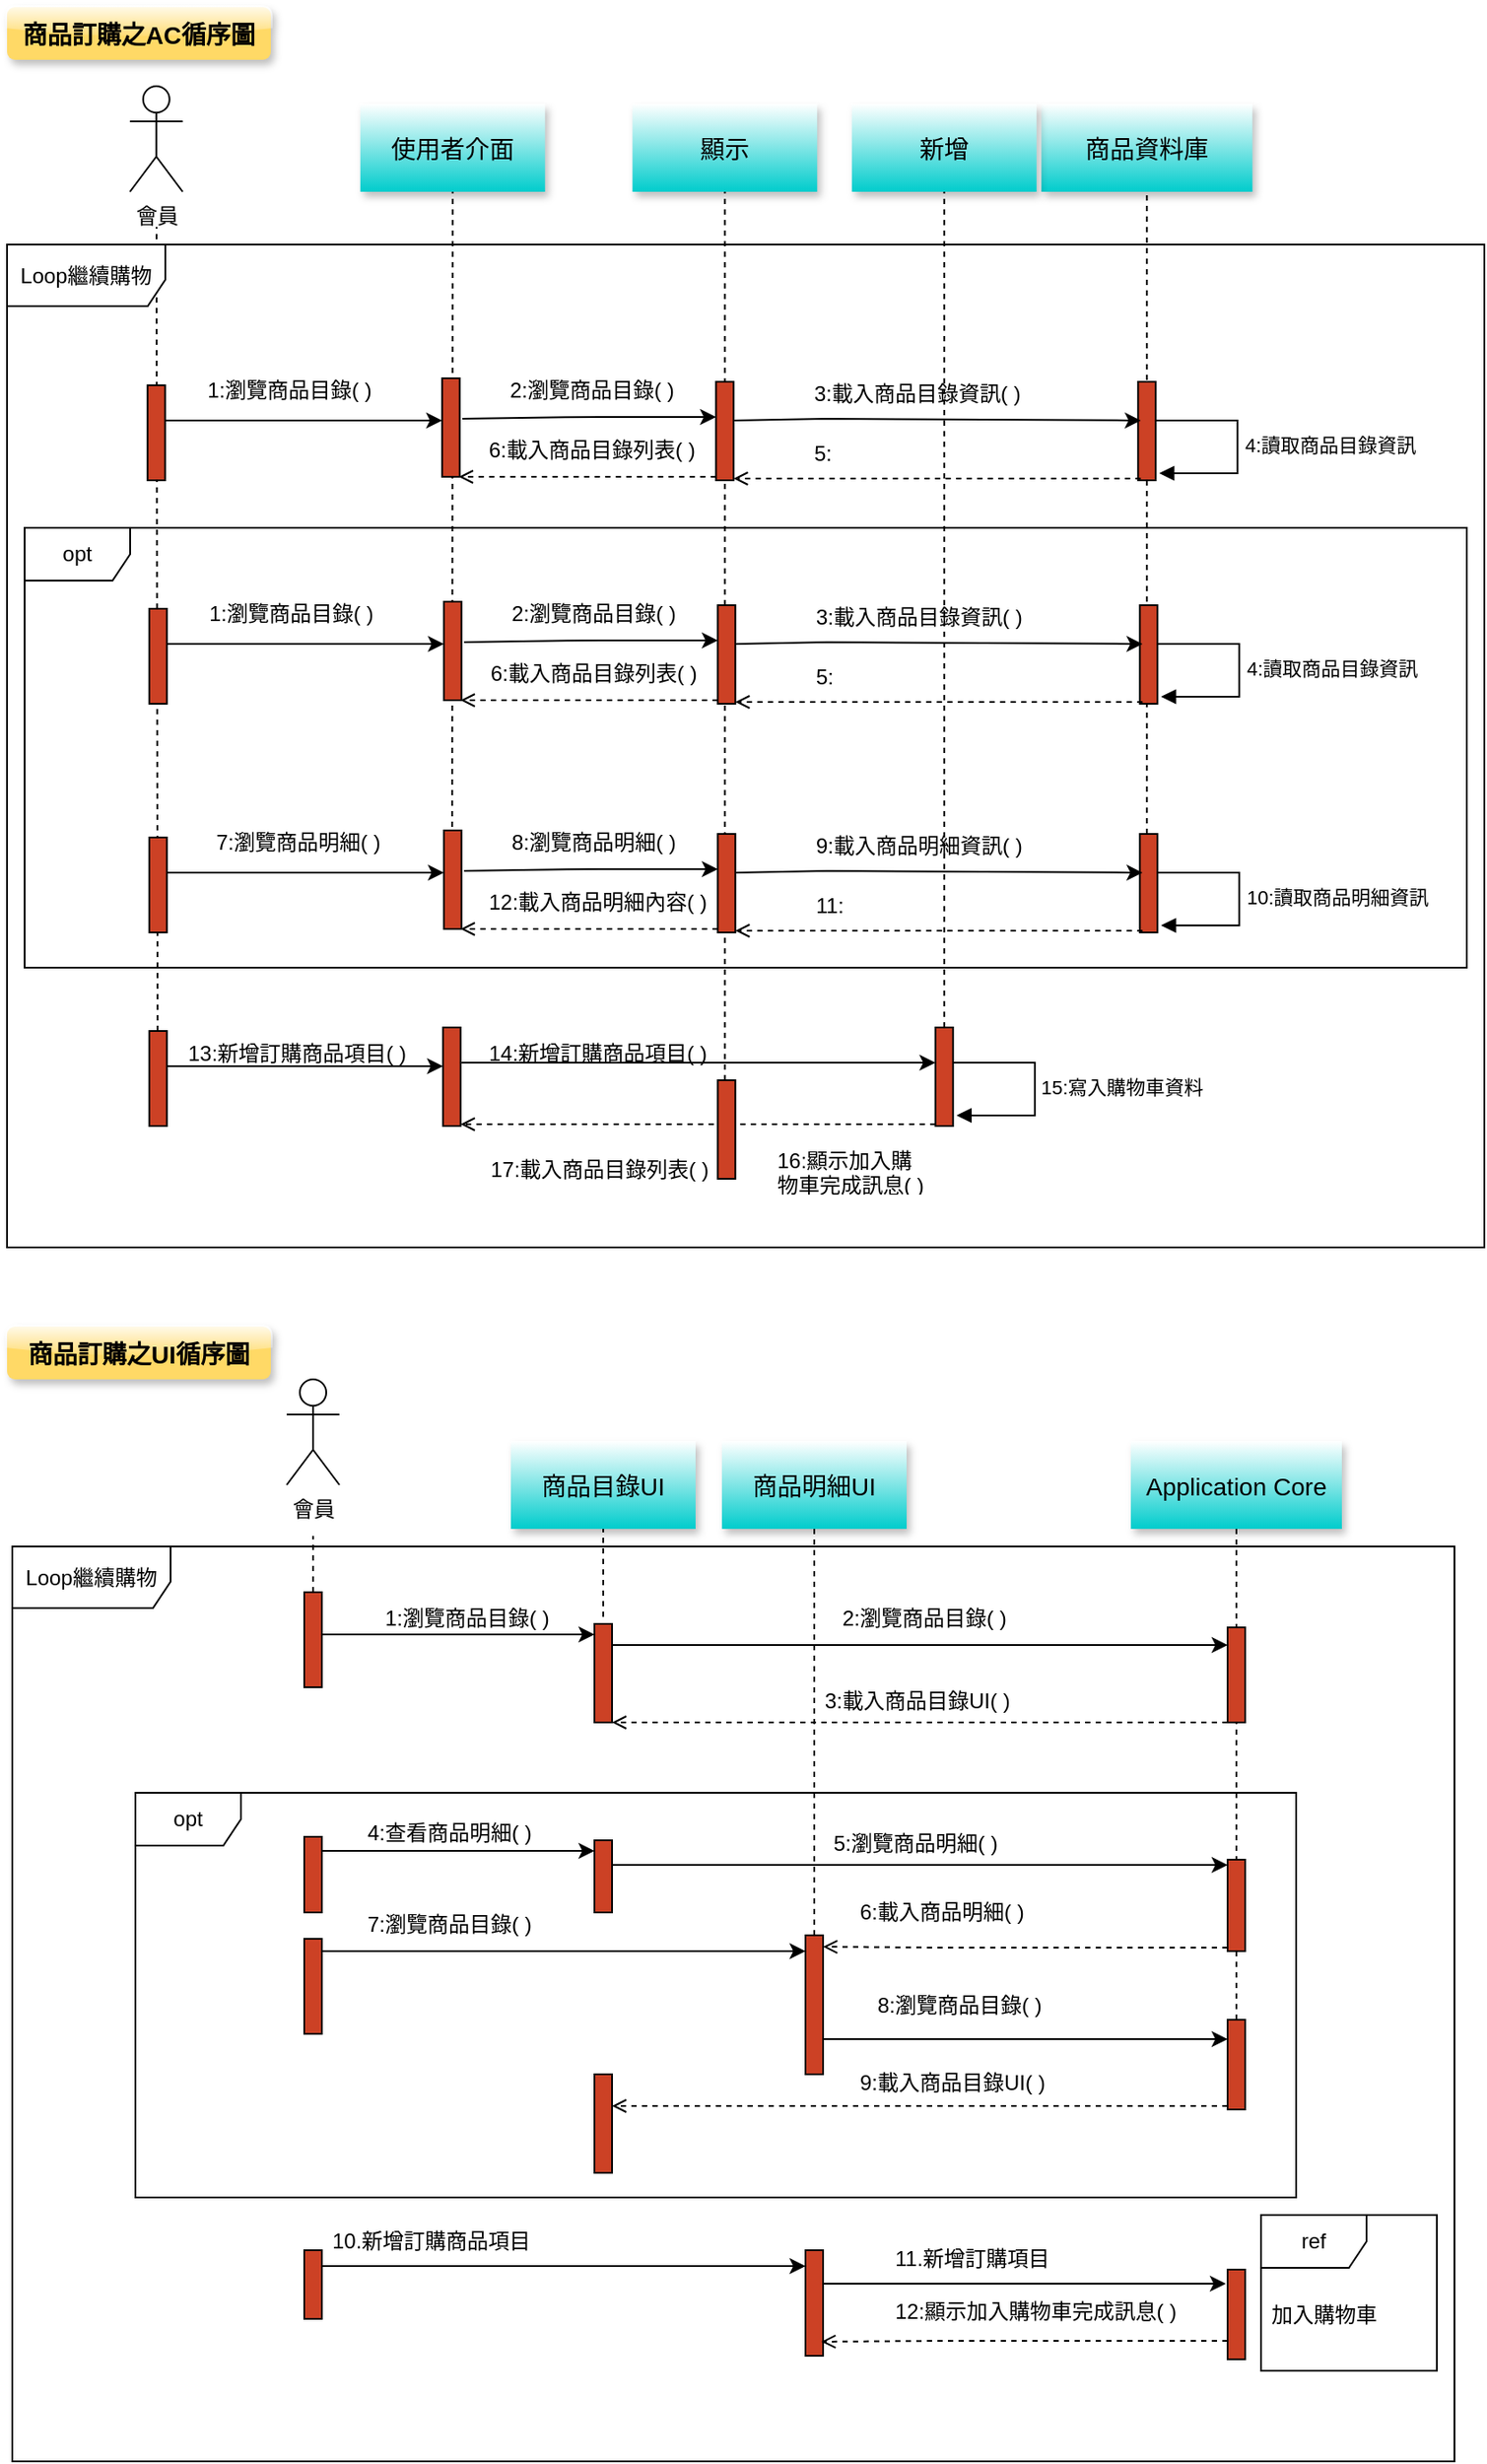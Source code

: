 <mxfile version="21.1.5" type="github">
  <diagram name="Page-1" id="13e1069c-82ec-6db2-03f1-153e76fe0fe0">
    <mxGraphModel dx="880" dy="461" grid="1" gridSize="10" guides="1" tooltips="1" connect="1" arrows="1" fold="1" page="1" pageScale="1" pageWidth="1100" pageHeight="850" background="none" math="0" shadow="0">
      <root>
        <mxCell id="0" />
        <mxCell id="1" parent="0" />
        <mxCell id="ECdubJ1jrFnXmb-SFTi5-120" value="" style="html=1;verticalAlign=bottom;startArrow=none;endArrow=none;dashed=1;rounded=0;entryX=0.5;entryY=1;entryDx=0;entryDy=0;" parent="1" edge="1" target="ECdubJ1jrFnXmb-SFTi5-54" source="ECdubJ1jrFnXmb-SFTi5-94">
          <mxGeometry relative="1" as="geometry">
            <mxPoint x="668.13" y="374" as="sourcePoint" />
            <mxPoint x="668.51" y="189" as="targetPoint" />
          </mxGeometry>
        </mxCell>
        <mxCell id="ECdubJ1jrFnXmb-SFTi5-119" value="" style="html=1;verticalAlign=bottom;startArrow=none;endArrow=none;dashed=1;rounded=0;entryX=0.5;entryY=1;entryDx=0;entryDy=0;" parent="1" edge="1" target="ECdubJ1jrFnXmb-SFTi5-74" source="ECdubJ1jrFnXmb-SFTi5-109">
          <mxGeometry relative="1" as="geometry">
            <mxPoint x="552.63" y="481" as="sourcePoint" />
            <mxPoint x="552.38" y="186" as="targetPoint" />
          </mxGeometry>
        </mxCell>
        <mxCell id="ECdubJ1jrFnXmb-SFTi5-118" value="" style="html=1;verticalAlign=bottom;startArrow=none;endArrow=none;dashed=1;rounded=0;" parent="1" source="ECdubJ1jrFnXmb-SFTi5-125" edge="1" target="ECdubJ1jrFnXmb-SFTi5-53">
          <mxGeometry relative="1" as="geometry">
            <mxPoint x="428.13" y="371" as="sourcePoint" />
            <mxPoint x="428.51" y="186" as="targetPoint" />
          </mxGeometry>
        </mxCell>
        <mxCell id="ECdubJ1jrFnXmb-SFTi5-121" value="" style="html=1;verticalAlign=bottom;startArrow=none;endArrow=none;dashed=1;rounded=0;" parent="1" edge="1">
          <mxGeometry relative="1" as="geometry">
            <mxPoint x="105.63" y="597" as="sourcePoint" />
            <mxPoint x="105" y="140" as="targetPoint" />
          </mxGeometry>
        </mxCell>
        <mxCell id="ECdubJ1jrFnXmb-SFTi5-117" value="" style="html=1;verticalAlign=bottom;startArrow=none;endArrow=none;dashed=1;rounded=0;entryX=0.5;entryY=1;entryDx=0;entryDy=0;" parent="1" edge="1" target="ECdubJ1jrFnXmb-SFTi5-52">
          <mxGeometry relative="1" as="geometry">
            <mxPoint x="273.13" y="481" as="sourcePoint" />
            <mxPoint x="272.88" y="186" as="targetPoint" />
          </mxGeometry>
        </mxCell>
        <mxCell id="ECdubJ1jrFnXmb-SFTi5-23" value="會員" style="shape=umlActor;verticalLabelPosition=bottom;verticalAlign=top;html=1;" parent="1" vertex="1">
          <mxGeometry x="89.88" y="60" width="30" height="60" as="geometry" />
        </mxCell>
        <mxCell id="ECdubJ1jrFnXmb-SFTi5-52" value="使用者介面" style="shadow=1;fillColor=#FFFFFF;strokeColor=none;gradientColor=#00CCCC;fontSize=14;" parent="1" vertex="1">
          <mxGeometry x="220.88" y="70" width="105" height="50" as="geometry" />
        </mxCell>
        <mxCell id="ECdubJ1jrFnXmb-SFTi5-53" value="顯示" style="shadow=1;fillColor=#FFFFFF;strokeColor=none;gradientColor=#00CCCC;fontSize=14;" parent="1" vertex="1">
          <mxGeometry x="375.63" y="70" width="105" height="50" as="geometry" />
        </mxCell>
        <mxCell id="ECdubJ1jrFnXmb-SFTi5-54" value="商品資料庫" style="shadow=1;fillColor=#FFFFFF;strokeColor=none;gradientColor=#00CCCC;fontSize=14;" parent="1" vertex="1">
          <mxGeometry x="608.13" y="70" width="120" height="50" as="geometry" />
        </mxCell>
        <mxCell id="ECdubJ1jrFnXmb-SFTi5-57" value="商品訂購之AC循序圖" style="rounded=1;fontStyle=1;fillColor=#FFD966;strokeColor=none;fillStyle=auto;shadow=1;glass=1;fontSize=14;" parent="1" vertex="1">
          <mxGeometry x="20" y="15" width="150" height="30" as="geometry" />
        </mxCell>
        <mxCell id="ECdubJ1jrFnXmb-SFTi5-74" value="新增" style="shadow=1;fillColor=#FFFFFF;strokeColor=none;gradientColor=#00CCCC;fontSize=14;" parent="1" vertex="1">
          <mxGeometry x="500.38" y="70" width="105" height="50" as="geometry" />
        </mxCell>
        <mxCell id="ECdubJ1jrFnXmb-SFTi5-76" value="" style="html=1;points=[];perimeter=orthogonalPerimeter;outlineConnect=0;targetShapes=umlLifeline;portConstraint=eastwest;newEdgeStyle={&quot;edgeStyle&quot;:&quot;elbowEdgeStyle&quot;,&quot;elbow&quot;:&quot;vertical&quot;,&quot;curved&quot;:0,&quot;rounded&quot;:0};fillColor=#CC4125;" parent="1" vertex="1">
          <mxGeometry x="100.88" y="357" width="10" height="54" as="geometry" />
        </mxCell>
        <mxCell id="ECdubJ1jrFnXmb-SFTi5-77" value="" style="html=1;points=[];perimeter=orthogonalPerimeter;outlineConnect=0;targetShapes=umlLifeline;portConstraint=eastwest;newEdgeStyle={&quot;edgeStyle&quot;:&quot;elbowEdgeStyle&quot;,&quot;elbow&quot;:&quot;vertical&quot;,&quot;curved&quot;:0,&quot;rounded&quot;:0};fillColor=#CC4125;" parent="1" vertex="1">
          <mxGeometry x="268.38" y="353" width="10" height="56" as="geometry" />
        </mxCell>
        <mxCell id="ECdubJ1jrFnXmb-SFTi5-78" value="" style="html=1;points=[];perimeter=orthogonalPerimeter;outlineConnect=0;targetShapes=umlLifeline;portConstraint=eastwest;newEdgeStyle={&quot;edgeStyle&quot;:&quot;elbowEdgeStyle&quot;,&quot;elbow&quot;:&quot;vertical&quot;,&quot;curved&quot;:0,&quot;rounded&quot;:0};fillColor=#CC4125;" parent="1" vertex="1">
          <mxGeometry x="664.13" y="355" width="10" height="56" as="geometry" />
        </mxCell>
        <mxCell id="ECdubJ1jrFnXmb-SFTi5-79" value="" style="endArrow=classic;endFill=1;endSize=6;html=1;rounded=1;" parent="1" target="ECdubJ1jrFnXmb-SFTi5-77" edge="1">
          <mxGeometry width="160" relative="1" as="geometry">
            <mxPoint x="110.88" y="377" as="sourcePoint" />
            <mxPoint x="191.88" y="377" as="targetPoint" />
            <Array as="points">
              <mxPoint x="170.88" y="377" />
            </Array>
          </mxGeometry>
        </mxCell>
        <mxCell id="ECdubJ1jrFnXmb-SFTi5-80" value="1:瀏覽商品目錄( )" style="text;strokeColor=none;fillColor=none;align=left;verticalAlign=middle;spacingLeft=4;spacingRight=4;overflow=hidden;points=[[0,0.5],[1,0.5]];portConstraint=eastwest;rotatable=0;whiteSpace=wrap;html=1;" parent="1" vertex="1">
          <mxGeometry x="129.13" y="345" width="110" height="30" as="geometry" />
        </mxCell>
        <mxCell id="ECdubJ1jrFnXmb-SFTi5-81" value="" style="html=1;points=[];perimeter=orthogonalPerimeter;outlineConnect=0;targetShapes=umlLifeline;portConstraint=eastwest;newEdgeStyle={&quot;edgeStyle&quot;:&quot;elbowEdgeStyle&quot;,&quot;elbow&quot;:&quot;vertical&quot;,&quot;curved&quot;:0,&quot;rounded&quot;:0};fillColor=#CC4125;" parent="1" vertex="1">
          <mxGeometry x="424.13" y="355" width="10" height="56" as="geometry" />
        </mxCell>
        <mxCell id="ECdubJ1jrFnXmb-SFTi5-82" value="" style="endArrow=classic;endFill=1;endSize=6;html=1;rounded=1;exitX=1.018;exitY=1.033;exitDx=0;exitDy=0;exitPerimeter=0;" parent="1" target="ECdubJ1jrFnXmb-SFTi5-81" edge="1">
          <mxGeometry width="160" relative="1" as="geometry">
            <mxPoint x="279.86" y="375.99" as="sourcePoint" />
            <mxPoint x="381.88" y="375" as="targetPoint" />
            <Array as="points">
              <mxPoint x="348.38" y="375" />
            </Array>
          </mxGeometry>
        </mxCell>
        <mxCell id="ECdubJ1jrFnXmb-SFTi5-83" value="2:瀏覽商品目錄( )" style="text;strokeColor=none;fillColor=none;align=left;verticalAlign=middle;spacingLeft=4;spacingRight=4;overflow=hidden;points=[[0,0.5],[1,0.5]];portConstraint=eastwest;rotatable=0;whiteSpace=wrap;html=1;" parent="1" vertex="1">
          <mxGeometry x="300.88" y="345" width="110" height="30" as="geometry" />
        </mxCell>
        <mxCell id="ECdubJ1jrFnXmb-SFTi5-84" value="" style="endArrow=classic;endFill=1;endSize=6;html=1;rounded=0;exitX=1.027;exitY=1;exitDx=0;exitDy=0;exitPerimeter=0;" parent="1" edge="1">
          <mxGeometry width="160" relative="1" as="geometry">
            <mxPoint x="434.6" y="377" as="sourcePoint" />
            <mxPoint x="665.63" y="377" as="targetPoint" />
            <Array as="points">
              <mxPoint x="486.63" y="376" />
            </Array>
          </mxGeometry>
        </mxCell>
        <mxCell id="ECdubJ1jrFnXmb-SFTi5-85" value="3:載入商品目錄資訊( )" style="text;strokeColor=none;fillColor=none;align=left;verticalAlign=middle;spacingLeft=4;spacingRight=4;overflow=hidden;points=[[0,0.5],[1,0.5]];portConstraint=eastwest;rotatable=0;whiteSpace=wrap;html=1;" parent="1" vertex="1">
          <mxGeometry x="474.13" y="347" width="135" height="30" as="geometry" />
        </mxCell>
        <mxCell id="ECdubJ1jrFnXmb-SFTi5-86" value="4:讀取商品目錄資訊" style="html=1;align=left;spacingLeft=2;endArrow=block;rounded=0;edgeStyle=orthogonalEdgeStyle;curved=0;rounded=0;exitX=0.8;exitY=0.25;exitDx=0;exitDy=0;exitPerimeter=0;" parent="1" edge="1">
          <mxGeometry relative="1" as="geometry">
            <mxPoint x="674.13" y="377" as="sourcePoint" />
            <Array as="points">
              <mxPoint x="720.63" y="377" />
              <mxPoint x="720.63" y="407" />
            </Array>
            <mxPoint x="676.13" y="407" as="targetPoint" />
          </mxGeometry>
        </mxCell>
        <mxCell id="ECdubJ1jrFnXmb-SFTi5-87" value="" style="endArrow=open;endFill=1;endSize=6;html=1;rounded=0;dashed=1;" parent="1" edge="1">
          <mxGeometry width="160" relative="1" as="geometry">
            <mxPoint x="665.63" y="410" as="sourcePoint" />
            <mxPoint x="434.13" y="410" as="targetPoint" />
            <Array as="points">
              <mxPoint x="654.13" y="410" />
            </Array>
          </mxGeometry>
        </mxCell>
        <mxCell id="ECdubJ1jrFnXmb-SFTi5-88" value="5:" style="text;strokeColor=none;fillColor=none;align=left;verticalAlign=middle;spacingLeft=4;spacingRight=4;overflow=hidden;points=[[0,0.5],[1,0.5]];portConstraint=eastwest;rotatable=0;whiteSpace=wrap;html=1;" parent="1" vertex="1">
          <mxGeometry x="474.13" y="381" width="135" height="30" as="geometry" />
        </mxCell>
        <mxCell id="ECdubJ1jrFnXmb-SFTi5-90" value="6:載入商品目錄列表( )" style="text;strokeColor=none;fillColor=none;align=left;verticalAlign=middle;spacingLeft=4;spacingRight=4;overflow=hidden;points=[[0,0.5],[1,0.5]];portConstraint=eastwest;rotatable=0;whiteSpace=wrap;html=1;" parent="1" vertex="1">
          <mxGeometry x="289.13" y="379" width="135" height="30" as="geometry" />
        </mxCell>
        <mxCell id="ECdubJ1jrFnXmb-SFTi5-91" value="" style="endArrow=open;endFill=1;endSize=6;html=1;rounded=0;dashed=1;" parent="1" source="ECdubJ1jrFnXmb-SFTi5-81" edge="1">
          <mxGeometry width="160" relative="1" as="geometry">
            <mxPoint x="381.88" y="409" as="sourcePoint" />
            <mxPoint x="277.88" y="409" as="targetPoint" />
            <Array as="points" />
          </mxGeometry>
        </mxCell>
        <mxCell id="ECdubJ1jrFnXmb-SFTi5-92" value="" style="html=1;points=[];perimeter=orthogonalPerimeter;outlineConnect=0;targetShapes=umlLifeline;portConstraint=eastwest;newEdgeStyle={&quot;edgeStyle&quot;:&quot;elbowEdgeStyle&quot;,&quot;elbow&quot;:&quot;vertical&quot;,&quot;curved&quot;:0,&quot;rounded&quot;:0};fillColor=#CC4125;" parent="1" vertex="1">
          <mxGeometry x="100.88" y="487" width="10" height="54" as="geometry" />
        </mxCell>
        <mxCell id="ECdubJ1jrFnXmb-SFTi5-93" value="" style="html=1;points=[];perimeter=orthogonalPerimeter;outlineConnect=0;targetShapes=umlLifeline;portConstraint=eastwest;newEdgeStyle={&quot;edgeStyle&quot;:&quot;elbowEdgeStyle&quot;,&quot;elbow&quot;:&quot;vertical&quot;,&quot;curved&quot;:0,&quot;rounded&quot;:0};fillColor=#CC4125;" parent="1" vertex="1">
          <mxGeometry x="268.38" y="483" width="10" height="56" as="geometry" />
        </mxCell>
        <mxCell id="ECdubJ1jrFnXmb-SFTi5-94" value="" style="html=1;points=[];perimeter=orthogonalPerimeter;outlineConnect=0;targetShapes=umlLifeline;portConstraint=eastwest;newEdgeStyle={&quot;edgeStyle&quot;:&quot;elbowEdgeStyle&quot;,&quot;elbow&quot;:&quot;vertical&quot;,&quot;curved&quot;:0,&quot;rounded&quot;:0};fillColor=#CC4125;" parent="1" vertex="1">
          <mxGeometry x="664.13" y="485" width="10" height="56" as="geometry" />
        </mxCell>
        <mxCell id="ECdubJ1jrFnXmb-SFTi5-95" value="" style="endArrow=classic;endFill=1;endSize=6;html=1;rounded=1;" parent="1" target="ECdubJ1jrFnXmb-SFTi5-93" edge="1">
          <mxGeometry width="160" relative="1" as="geometry">
            <mxPoint x="110.88" y="507" as="sourcePoint" />
            <mxPoint x="191.88" y="507" as="targetPoint" />
            <Array as="points">
              <mxPoint x="170.88" y="507" />
            </Array>
          </mxGeometry>
        </mxCell>
        <mxCell id="ECdubJ1jrFnXmb-SFTi5-96" value="7:瀏覽商品明細( )" style="text;strokeColor=none;fillColor=none;align=left;verticalAlign=middle;spacingLeft=4;spacingRight=4;overflow=hidden;points=[[0,0.5],[1,0.5]];portConstraint=eastwest;rotatable=0;whiteSpace=wrap;html=1;" parent="1" vertex="1">
          <mxGeometry x="133.13" y="475" width="110" height="30" as="geometry" />
        </mxCell>
        <mxCell id="ECdubJ1jrFnXmb-SFTi5-97" value="" style="html=1;points=[];perimeter=orthogonalPerimeter;outlineConnect=0;targetShapes=umlLifeline;portConstraint=eastwest;newEdgeStyle={&quot;edgeStyle&quot;:&quot;elbowEdgeStyle&quot;,&quot;elbow&quot;:&quot;vertical&quot;,&quot;curved&quot;:0,&quot;rounded&quot;:0};fillColor=#CC4125;" parent="1" vertex="1">
          <mxGeometry x="424.13" y="485" width="10" height="56" as="geometry" />
        </mxCell>
        <mxCell id="ECdubJ1jrFnXmb-SFTi5-98" value="" style="endArrow=classic;endFill=1;endSize=6;html=1;rounded=1;exitX=1.018;exitY=1.033;exitDx=0;exitDy=0;exitPerimeter=0;" parent="1" target="ECdubJ1jrFnXmb-SFTi5-97" edge="1">
          <mxGeometry width="160" relative="1" as="geometry">
            <mxPoint x="279.86" y="505.99" as="sourcePoint" />
            <mxPoint x="381.88" y="505" as="targetPoint" />
            <Array as="points">
              <mxPoint x="348.38" y="505" />
            </Array>
          </mxGeometry>
        </mxCell>
        <mxCell id="ECdubJ1jrFnXmb-SFTi5-99" value="8:瀏覽商品明細( )" style="text;strokeColor=none;fillColor=none;align=left;verticalAlign=middle;spacingLeft=4;spacingRight=4;overflow=hidden;points=[[0,0.5],[1,0.5]];portConstraint=eastwest;rotatable=0;whiteSpace=wrap;html=1;" parent="1" vertex="1">
          <mxGeometry x="300.88" y="475" width="110" height="30" as="geometry" />
        </mxCell>
        <mxCell id="ECdubJ1jrFnXmb-SFTi5-100" value="" style="endArrow=classic;endFill=1;endSize=6;html=1;rounded=0;exitX=1.027;exitY=1;exitDx=0;exitDy=0;exitPerimeter=0;" parent="1" edge="1">
          <mxGeometry width="160" relative="1" as="geometry">
            <mxPoint x="434.6" y="507" as="sourcePoint" />
            <mxPoint x="665.63" y="507" as="targetPoint" />
            <Array as="points">
              <mxPoint x="486.63" y="506" />
            </Array>
          </mxGeometry>
        </mxCell>
        <mxCell id="ECdubJ1jrFnXmb-SFTi5-101" value="9:載入商品明細資訊( )" style="text;strokeColor=none;fillColor=none;align=left;verticalAlign=middle;spacingLeft=4;spacingRight=4;overflow=hidden;points=[[0,0.5],[1,0.5]];portConstraint=eastwest;rotatable=0;whiteSpace=wrap;html=1;" parent="1" vertex="1">
          <mxGeometry x="474.13" y="477" width="135" height="30" as="geometry" />
        </mxCell>
        <mxCell id="ECdubJ1jrFnXmb-SFTi5-102" value="10:讀取商品明細資訊" style="html=1;align=left;spacingLeft=2;endArrow=block;rounded=0;edgeStyle=orthogonalEdgeStyle;curved=0;rounded=0;exitX=0.8;exitY=0.25;exitDx=0;exitDy=0;exitPerimeter=0;" parent="1" edge="1">
          <mxGeometry relative="1" as="geometry">
            <mxPoint x="674.13" y="507" as="sourcePoint" />
            <Array as="points">
              <mxPoint x="720.63" y="507" />
              <mxPoint x="720.63" y="537" />
            </Array>
            <mxPoint x="676.13" y="537" as="targetPoint" />
          </mxGeometry>
        </mxCell>
        <mxCell id="ECdubJ1jrFnXmb-SFTi5-103" value="" style="endArrow=open;endFill=1;endSize=6;html=1;rounded=0;dashed=1;" parent="1" edge="1">
          <mxGeometry width="160" relative="1" as="geometry">
            <mxPoint x="665.63" y="540" as="sourcePoint" />
            <mxPoint x="434.13" y="540" as="targetPoint" />
            <Array as="points">
              <mxPoint x="654.13" y="540" />
            </Array>
          </mxGeometry>
        </mxCell>
        <mxCell id="ECdubJ1jrFnXmb-SFTi5-104" value="11:" style="text;strokeColor=none;fillColor=none;align=left;verticalAlign=middle;spacingLeft=4;spacingRight=4;overflow=hidden;points=[[0,0.5],[1,0.5]];portConstraint=eastwest;rotatable=0;whiteSpace=wrap;html=1;" parent="1" vertex="1">
          <mxGeometry x="474.13" y="511" width="135" height="30" as="geometry" />
        </mxCell>
        <mxCell id="ECdubJ1jrFnXmb-SFTi5-105" value="12:載入商品明細內容( )" style="text;strokeColor=none;fillColor=none;align=left;verticalAlign=middle;spacingLeft=4;spacingRight=4;overflow=hidden;points=[[0,0.5],[1,0.5]];portConstraint=eastwest;rotatable=0;whiteSpace=wrap;html=1;" parent="1" vertex="1">
          <mxGeometry x="288.38" y="509" width="135" height="30" as="geometry" />
        </mxCell>
        <mxCell id="ECdubJ1jrFnXmb-SFTi5-106" value="" style="endArrow=open;endFill=1;endSize=6;html=1;rounded=0;dashed=1;" parent="1" source="ECdubJ1jrFnXmb-SFTi5-97" edge="1">
          <mxGeometry width="160" relative="1" as="geometry">
            <mxPoint x="381.88" y="539" as="sourcePoint" />
            <mxPoint x="277.88" y="539" as="targetPoint" />
            <Array as="points" />
          </mxGeometry>
        </mxCell>
        <mxCell id="ECdubJ1jrFnXmb-SFTi5-107" value="" style="html=1;points=[];perimeter=orthogonalPerimeter;outlineConnect=0;targetShapes=umlLifeline;portConstraint=eastwest;newEdgeStyle={&quot;edgeStyle&quot;:&quot;elbowEdgeStyle&quot;,&quot;elbow&quot;:&quot;vertical&quot;,&quot;curved&quot;:0,&quot;rounded&quot;:0};fillColor=#CC4125;" parent="1" vertex="1">
          <mxGeometry x="100.88" y="597" width="10" height="54" as="geometry" />
        </mxCell>
        <mxCell id="ECdubJ1jrFnXmb-SFTi5-108" value="" style="html=1;points=[];perimeter=orthogonalPerimeter;outlineConnect=0;targetShapes=umlLifeline;portConstraint=eastwest;newEdgeStyle={&quot;edgeStyle&quot;:&quot;elbowEdgeStyle&quot;,&quot;elbow&quot;:&quot;vertical&quot;,&quot;curved&quot;:0,&quot;rounded&quot;:0};fillColor=#CC4125;" parent="1" vertex="1">
          <mxGeometry x="267.88" y="595" width="10" height="56" as="geometry" />
        </mxCell>
        <mxCell id="ECdubJ1jrFnXmb-SFTi5-109" value="" style="html=1;points=[];perimeter=orthogonalPerimeter;outlineConnect=0;targetShapes=umlLifeline;portConstraint=eastwest;newEdgeStyle={&quot;edgeStyle&quot;:&quot;elbowEdgeStyle&quot;,&quot;elbow&quot;:&quot;vertical&quot;,&quot;curved&quot;:0,&quot;rounded&quot;:0};fillColor=#CC4125;" parent="1" vertex="1">
          <mxGeometry x="547.88" y="595" width="10" height="56" as="geometry" />
        </mxCell>
        <mxCell id="ECdubJ1jrFnXmb-SFTi5-110" value="" style="endArrow=classic;endFill=1;endSize=6;html=1;rounded=1;" parent="1" target="ECdubJ1jrFnXmb-SFTi5-108" edge="1">
          <mxGeometry width="160" relative="1" as="geometry">
            <mxPoint x="110.88" y="617" as="sourcePoint" />
            <mxPoint x="171.88" y="617" as="targetPoint" />
            <Array as="points">
              <mxPoint x="170.88" y="617" />
            </Array>
          </mxGeometry>
        </mxCell>
        <mxCell id="ECdubJ1jrFnXmb-SFTi5-111" value="" style="endArrow=classic;endFill=1;endSize=6;html=1;rounded=1;" parent="1" target="ECdubJ1jrFnXmb-SFTi5-109" edge="1">
          <mxGeometry width="160" relative="1" as="geometry">
            <mxPoint x="278.38" y="615" as="sourcePoint" />
            <mxPoint x="375.38" y="615" as="targetPoint" />
            <Array as="points">
              <mxPoint x="338.38" y="615" />
            </Array>
          </mxGeometry>
        </mxCell>
        <mxCell id="ECdubJ1jrFnXmb-SFTi5-112" value="15:寫入購物車資料" style="html=1;align=left;spacingLeft=2;endArrow=block;rounded=0;edgeStyle=orthogonalEdgeStyle;curved=0;rounded=0;exitX=0.8;exitY=0.25;exitDx=0;exitDy=0;exitPerimeter=0;" parent="1" edge="1">
          <mxGeometry relative="1" as="geometry">
            <mxPoint x="557.88" y="615" as="sourcePoint" />
            <Array as="points">
              <mxPoint x="604.38" y="615" />
              <mxPoint x="604.38" y="645" />
            </Array>
            <mxPoint x="559.88" y="645" as="targetPoint" />
          </mxGeometry>
        </mxCell>
        <mxCell id="ECdubJ1jrFnXmb-SFTi5-113" value="" style="endArrow=open;endFill=1;endSize=6;html=1;rounded=0;dashed=1;" parent="1" target="ECdubJ1jrFnXmb-SFTi5-108" edge="1">
          <mxGeometry width="160" relative="1" as="geometry">
            <mxPoint x="547.88" y="650" as="sourcePoint" />
            <mxPoint x="272.88" y="650" as="targetPoint" />
            <Array as="points">
              <mxPoint x="536.38" y="650" />
            </Array>
          </mxGeometry>
        </mxCell>
        <mxCell id="ECdubJ1jrFnXmb-SFTi5-114" value="13:新增訂購商品項目( )" style="text;strokeColor=none;fillColor=none;align=left;verticalAlign=middle;spacingLeft=4;spacingRight=4;overflow=hidden;points=[[0,0.5],[1,0.5]];portConstraint=eastwest;rotatable=0;whiteSpace=wrap;html=1;" parent="1" vertex="1">
          <mxGeometry x="116.51" y="595" width="135.25" height="30" as="geometry" />
        </mxCell>
        <mxCell id="ECdubJ1jrFnXmb-SFTi5-115" value="14:新增訂購商品項目( )" style="text;strokeColor=none;fillColor=none;align=left;verticalAlign=middle;spacingLeft=4;spacingRight=4;overflow=hidden;points=[[0,0.5],[1,0.5]];portConstraint=eastwest;rotatable=0;whiteSpace=wrap;html=1;" parent="1" vertex="1">
          <mxGeometry x="288.13" y="595" width="135.25" height="30" as="geometry" />
        </mxCell>
        <mxCell id="ECdubJ1jrFnXmb-SFTi5-116" value="16:顯示加入購物車完成訊息( )" style="text;strokeColor=none;fillColor=none;align=left;verticalAlign=middle;spacingLeft=4;spacingRight=4;overflow=hidden;points=[[0,0.5],[1,0.5]];portConstraint=eastwest;rotatable=0;whiteSpace=wrap;html=1;" parent="1" vertex="1">
          <mxGeometry x="452.01" y="661" width="95.87" height="30" as="geometry" />
        </mxCell>
        <mxCell id="ECdubJ1jrFnXmb-SFTi5-122" value="Loop繼續購物" style="shape=umlFrame;whiteSpace=wrap;html=1;pointerEvents=0;width=90;height=35;" parent="1" vertex="1">
          <mxGeometry x="20" y="150" width="840" height="570" as="geometry" />
        </mxCell>
        <mxCell id="ECdubJ1jrFnXmb-SFTi5-123" value="opt" style="shape=umlFrame;whiteSpace=wrap;html=1;pointerEvents=0;" parent="1" vertex="1">
          <mxGeometry x="30" y="311" width="820" height="250" as="geometry" />
        </mxCell>
        <mxCell id="ECdubJ1jrFnXmb-SFTi5-125" value="" style="html=1;points=[];perimeter=orthogonalPerimeter;outlineConnect=0;targetShapes=umlLifeline;portConstraint=eastwest;newEdgeStyle={&quot;edgeStyle&quot;:&quot;elbowEdgeStyle&quot;,&quot;elbow&quot;:&quot;vertical&quot;,&quot;curved&quot;:0,&quot;rounded&quot;:0};fillColor=#CC4125;" parent="1" vertex="1">
          <mxGeometry x="424.13" y="625" width="10" height="56" as="geometry" />
        </mxCell>
        <mxCell id="ECdubJ1jrFnXmb-SFTi5-126" value="17:載入商品目錄列表( )" style="text;strokeColor=none;fillColor=none;align=left;verticalAlign=middle;spacingLeft=4;spacingRight=4;overflow=hidden;points=[[0,0.5],[1,0.5]];portConstraint=eastwest;rotatable=0;whiteSpace=wrap;html=1;" parent="1" vertex="1">
          <mxGeometry x="289.13" y="661" width="135" height="30" as="geometry" />
        </mxCell>
        <mxCell id="aRsMTFOaYU20PN3wGOI2-1" value="" style="html=1;verticalAlign=bottom;startArrow=none;endArrow=none;dashed=1;rounded=0;entryX=0.5;entryY=1;entryDx=0;entryDy=0;" edge="1" parent="1" source="aRsMTFOaYU20PN3wGOI2-24" target="aRsMTFOaYU20PN3wGOI2-33">
          <mxGeometry relative="1" as="geometry">
            <mxPoint x="489" y="1108" as="sourcePoint" />
            <mxPoint x="489" y="890" as="targetPoint" />
          </mxGeometry>
        </mxCell>
        <mxCell id="aRsMTFOaYU20PN3wGOI2-2" value="會員" style="shape=umlActor;verticalLabelPosition=bottom;verticalAlign=top;html=1;" vertex="1" parent="1">
          <mxGeometry x="179" y="795" width="30" height="60" as="geometry" />
        </mxCell>
        <mxCell id="aRsMTFOaYU20PN3wGOI2-3" value="" style="html=1;points=[];perimeter=orthogonalPerimeter;outlineConnect=0;targetShapes=umlLifeline;portConstraint=eastwest;newEdgeStyle={&quot;edgeStyle&quot;:&quot;elbowEdgeStyle&quot;,&quot;elbow&quot;:&quot;vertical&quot;,&quot;curved&quot;:0,&quot;rounded&quot;:0};fillColor=#CC4125;" vertex="1" parent="1">
          <mxGeometry x="189" y="916" width="10" height="54" as="geometry" />
        </mxCell>
        <mxCell id="aRsMTFOaYU20PN3wGOI2-4" value="" style="html=1;verticalAlign=bottom;startArrow=none;endArrow=none;dashed=1;rounded=0;" edge="1" parent="1" source="aRsMTFOaYU20PN3wGOI2-3">
          <mxGeometry relative="1" as="geometry">
            <mxPoint x="194" y="904" as="sourcePoint" />
            <mxPoint x="194" y="884" as="targetPoint" />
          </mxGeometry>
        </mxCell>
        <mxCell id="aRsMTFOaYU20PN3wGOI2-5" value="1:瀏覽商品目錄( )" style="text;strokeColor=none;fillColor=none;align=left;verticalAlign=middle;spacingLeft=4;spacingRight=4;overflow=hidden;points=[[0,0.5],[1,0.5]];portConstraint=eastwest;rotatable=0;whiteSpace=wrap;html=1;" vertex="1" parent="1">
          <mxGeometry x="229" y="916" width="110" height="30" as="geometry" />
        </mxCell>
        <mxCell id="aRsMTFOaYU20PN3wGOI2-6" value="2:瀏覽商品目錄( )" style="text;strokeColor=none;fillColor=none;align=left;verticalAlign=middle;spacingLeft=4;spacingRight=4;overflow=hidden;points=[[0,0.5],[1,0.5]];portConstraint=eastwest;rotatable=0;whiteSpace=wrap;html=1;" vertex="1" parent="1">
          <mxGeometry x="489" y="916" width="110" height="30" as="geometry" />
        </mxCell>
        <mxCell id="aRsMTFOaYU20PN3wGOI2-7" value="" style="html=1;points=[];perimeter=orthogonalPerimeter;outlineConnect=0;targetShapes=umlLifeline;portConstraint=eastwest;newEdgeStyle={&quot;edgeStyle&quot;:&quot;elbowEdgeStyle&quot;,&quot;elbow&quot;:&quot;vertical&quot;,&quot;curved&quot;:0,&quot;rounded&quot;:0};fillColor=#CC4125;" vertex="1" parent="1">
          <mxGeometry x="354" y="934" width="10" height="56" as="geometry" />
        </mxCell>
        <mxCell id="aRsMTFOaYU20PN3wGOI2-8" value="" style="html=1;points=[];perimeter=orthogonalPerimeter;outlineConnect=0;targetShapes=umlLifeline;portConstraint=eastwest;newEdgeStyle={&quot;edgeStyle&quot;:&quot;elbowEdgeStyle&quot;,&quot;elbow&quot;:&quot;vertical&quot;,&quot;curved&quot;:0,&quot;rounded&quot;:0};fillColor=#CC4125;" vertex="1" parent="1">
          <mxGeometry x="714" y="936" width="10" height="54" as="geometry" />
        </mxCell>
        <mxCell id="aRsMTFOaYU20PN3wGOI2-9" value="" style="endArrow=classic;endFill=1;endSize=6;html=1;rounded=0;" edge="1" parent="1" source="aRsMTFOaYU20PN3wGOI2-7" target="aRsMTFOaYU20PN3wGOI2-8">
          <mxGeometry width="160" relative="1" as="geometry">
            <mxPoint x="369" y="946" as="sourcePoint" />
            <mxPoint x="519" y="946" as="targetPoint" />
            <Array as="points">
              <mxPoint x="419" y="946" />
            </Array>
          </mxGeometry>
        </mxCell>
        <mxCell id="aRsMTFOaYU20PN3wGOI2-10" value="" style="endArrow=open;endFill=1;endSize=6;html=1;rounded=0;dashed=1;" edge="1" parent="1" source="aRsMTFOaYU20PN3wGOI2-8" target="aRsMTFOaYU20PN3wGOI2-7">
          <mxGeometry width="160" relative="1" as="geometry">
            <mxPoint x="709" y="996" as="sourcePoint" />
            <mxPoint x="364" y="996" as="targetPoint" />
            <Array as="points">
              <mxPoint x="584" y="990" />
            </Array>
          </mxGeometry>
        </mxCell>
        <mxCell id="aRsMTFOaYU20PN3wGOI2-11" value="" style="endArrow=classic;endFill=1;endSize=6;html=1;rounded=1;" edge="1" parent="1" source="aRsMTFOaYU20PN3wGOI2-3" target="aRsMTFOaYU20PN3wGOI2-7">
          <mxGeometry width="160" relative="1" as="geometry">
            <mxPoint x="239" y="946" as="sourcePoint" />
            <mxPoint x="359" y="940" as="targetPoint" />
            <Array as="points">
              <mxPoint x="259" y="940" />
            </Array>
          </mxGeometry>
        </mxCell>
        <mxCell id="aRsMTFOaYU20PN3wGOI2-12" value="3:載入商品目錄UI( )" style="text;strokeColor=none;fillColor=none;align=left;verticalAlign=middle;spacingLeft=4;spacingRight=4;overflow=hidden;points=[[0,0.5],[1,0.5]];portConstraint=eastwest;rotatable=0;whiteSpace=wrap;html=1;" vertex="1" parent="1">
          <mxGeometry x="479" y="963" width="120" height="30" as="geometry" />
        </mxCell>
        <mxCell id="aRsMTFOaYU20PN3wGOI2-13" value="" style="html=1;points=[];perimeter=orthogonalPerimeter;outlineConnect=0;targetShapes=umlLifeline;portConstraint=eastwest;newEdgeStyle={&quot;edgeStyle&quot;:&quot;elbowEdgeStyle&quot;,&quot;elbow&quot;:&quot;vertical&quot;,&quot;curved&quot;:0,&quot;rounded&quot;:0};direction=west;fillColor=#CC4125;" vertex="1" parent="1">
          <mxGeometry x="354" y="1057" width="10" height="41" as="geometry" />
        </mxCell>
        <mxCell id="aRsMTFOaYU20PN3wGOI2-14" value="" style="html=1;points=[];perimeter=orthogonalPerimeter;outlineConnect=0;targetShapes=umlLifeline;portConstraint=eastwest;newEdgeStyle={&quot;edgeStyle&quot;:&quot;elbowEdgeStyle&quot;,&quot;elbow&quot;:&quot;vertical&quot;,&quot;curved&quot;:0,&quot;rounded&quot;:0};fillColor=#CC4125;" vertex="1" parent="1">
          <mxGeometry x="189" y="1055" width="10" height="43" as="geometry" />
        </mxCell>
        <mxCell id="aRsMTFOaYU20PN3wGOI2-15" value="" style="endArrow=classic;endFill=1;endSize=6;html=1;rounded=0;" edge="1" parent="1">
          <mxGeometry width="160" relative="1" as="geometry">
            <mxPoint x="199" y="1063" as="sourcePoint" />
            <mxPoint x="354" y="1063" as="targetPoint" />
          </mxGeometry>
        </mxCell>
        <mxCell id="aRsMTFOaYU20PN3wGOI2-16" value="4:查看商品明細( )" style="text;strokeColor=none;fillColor=none;align=left;verticalAlign=middle;spacingLeft=4;spacingRight=4;overflow=hidden;points=[[0,0.5],[1,0.5]];portConstraint=eastwest;rotatable=0;whiteSpace=wrap;html=1;" vertex="1" parent="1">
          <mxGeometry x="219" y="1038" width="110" height="30" as="geometry" />
        </mxCell>
        <mxCell id="aRsMTFOaYU20PN3wGOI2-17" value="" style="html=1;points=[];perimeter=orthogonalPerimeter;outlineConnect=0;targetShapes=umlLifeline;portConstraint=eastwest;newEdgeStyle={&quot;edgeStyle&quot;:&quot;elbowEdgeStyle&quot;,&quot;elbow&quot;:&quot;vertical&quot;,&quot;curved&quot;:0,&quot;rounded&quot;:0};fillColor=#CC4125;" vertex="1" parent="1">
          <mxGeometry x="714" y="1068" width="10" height="52" as="geometry" />
        </mxCell>
        <mxCell id="aRsMTFOaYU20PN3wGOI2-18" value="" style="endArrow=classic;endFill=1;endSize=6;html=1;rounded=0;" edge="1" parent="1">
          <mxGeometry width="160" relative="1" as="geometry">
            <mxPoint x="364" y="1071" as="sourcePoint" />
            <mxPoint x="714" y="1071" as="targetPoint" />
            <Array as="points">
              <mxPoint x="419" y="1071" />
            </Array>
          </mxGeometry>
        </mxCell>
        <mxCell id="aRsMTFOaYU20PN3wGOI2-19" value="5:瀏覽商品明細( )" style="text;strokeColor=none;fillColor=none;align=left;verticalAlign=middle;spacingLeft=4;spacingRight=4;overflow=hidden;points=[[0,0.5],[1,0.5]];portConstraint=eastwest;rotatable=0;whiteSpace=wrap;html=1;" vertex="1" parent="1">
          <mxGeometry x="484" y="1044" width="110" height="30" as="geometry" />
        </mxCell>
        <mxCell id="aRsMTFOaYU20PN3wGOI2-20" value="" style="html=1;points=[];perimeter=orthogonalPerimeter;outlineConnect=0;targetShapes=umlLifeline;portConstraint=eastwest;newEdgeStyle={&quot;edgeStyle&quot;:&quot;elbowEdgeStyle&quot;,&quot;elbow&quot;:&quot;vertical&quot;,&quot;curved&quot;:0,&quot;rounded&quot;:0};direction=west;fillColor=#CC4125;" vertex="1" parent="1">
          <mxGeometry x="474" y="1111" width="10" height="79" as="geometry" />
        </mxCell>
        <mxCell id="aRsMTFOaYU20PN3wGOI2-21" value="" style="endArrow=open;endFill=1;endSize=6;html=1;rounded=0;dashed=1;" edge="1" parent="1">
          <mxGeometry width="160" relative="1" as="geometry">
            <mxPoint x="714" y="1118" as="sourcePoint" />
            <mxPoint x="484" y="1117.5" as="targetPoint" />
            <Array as="points">
              <mxPoint x="549" y="1118" />
            </Array>
          </mxGeometry>
        </mxCell>
        <mxCell id="aRsMTFOaYU20PN3wGOI2-22" value="6:載入商品明細( )" style="text;strokeColor=none;fillColor=none;align=left;verticalAlign=middle;spacingLeft=4;spacingRight=4;overflow=hidden;points=[[0,0.5],[1,0.5]];portConstraint=eastwest;rotatable=0;whiteSpace=wrap;html=1;" vertex="1" parent="1">
          <mxGeometry x="499" y="1083" width="110" height="30" as="geometry" />
        </mxCell>
        <mxCell id="aRsMTFOaYU20PN3wGOI2-23" value="" style="html=1;points=[];perimeter=orthogonalPerimeter;outlineConnect=0;targetShapes=umlLifeline;portConstraint=eastwest;newEdgeStyle={&quot;edgeStyle&quot;:&quot;elbowEdgeStyle&quot;,&quot;elbow&quot;:&quot;vertical&quot;,&quot;curved&quot;:0,&quot;rounded&quot;:0};fillColor=#CC4125;" vertex="1" parent="1">
          <mxGeometry x="189" y="1290" width="10" height="39" as="geometry" />
        </mxCell>
        <mxCell id="aRsMTFOaYU20PN3wGOI2-24" value="" style="html=1;points=[];perimeter=orthogonalPerimeter;outlineConnect=0;targetShapes=umlLifeline;portConstraint=eastwest;newEdgeStyle={&quot;edgeStyle&quot;:&quot;elbowEdgeStyle&quot;,&quot;elbow&quot;:&quot;vertical&quot;,&quot;curved&quot;:0,&quot;rounded&quot;:0};fillColor=#CC4125;" vertex="1" parent="1">
          <mxGeometry x="714" y="1159" width="10" height="51" as="geometry" />
        </mxCell>
        <mxCell id="aRsMTFOaYU20PN3wGOI2-25" value="" style="endArrow=classic;endFill=1;endSize=6;html=1;rounded=0;" edge="1" parent="1">
          <mxGeometry width="160" relative="1" as="geometry">
            <mxPoint x="199" y="1299" as="sourcePoint" />
            <mxPoint x="474" y="1299" as="targetPoint" />
          </mxGeometry>
        </mxCell>
        <mxCell id="aRsMTFOaYU20PN3wGOI2-26" value="" style="endArrow=classic;endFill=1;endSize=6;html=1;rounded=0;" edge="1" parent="1">
          <mxGeometry width="160" relative="1" as="geometry">
            <mxPoint x="484" y="1170" as="sourcePoint" />
            <mxPoint x="714" y="1170" as="targetPoint" />
          </mxGeometry>
        </mxCell>
        <mxCell id="aRsMTFOaYU20PN3wGOI2-27" value="10.新增訂購商品項目" style="text;strokeColor=none;fillColor=none;align=left;verticalAlign=middle;spacingLeft=4;spacingRight=4;overflow=hidden;points=[[0,0.5],[1,0.5]];portConstraint=eastwest;rotatable=0;whiteSpace=wrap;html=1;" vertex="1" parent="1">
          <mxGeometry x="199" y="1270" width="124" height="30" as="geometry" />
        </mxCell>
        <mxCell id="aRsMTFOaYU20PN3wGOI2-28" value="8:瀏覽商品目錄( )" style="text;strokeColor=none;fillColor=none;align=left;verticalAlign=middle;spacingLeft=4;spacingRight=4;overflow=hidden;points=[[0,0.5],[1,0.5]];portConstraint=eastwest;rotatable=0;whiteSpace=wrap;html=1;" vertex="1" parent="1">
          <mxGeometry x="509" y="1136" width="180" height="30" as="geometry" />
        </mxCell>
        <mxCell id="aRsMTFOaYU20PN3wGOI2-29" value="opt" style="shape=umlFrame;whiteSpace=wrap;html=1;pointerEvents=0;" vertex="1" parent="1">
          <mxGeometry x="93" y="1030" width="660" height="230" as="geometry" />
        </mxCell>
        <mxCell id="aRsMTFOaYU20PN3wGOI2-30" value="Loop繼續購物" style="shape=umlFrame;whiteSpace=wrap;html=1;pointerEvents=0;width=90;height=35;" vertex="1" parent="1">
          <mxGeometry x="23" y="890" width="820" height="520" as="geometry" />
        </mxCell>
        <mxCell id="aRsMTFOaYU20PN3wGOI2-31" value="商品目錄UI" style="shadow=1;fillColor=#FFFFFF;strokeColor=none;gradientColor=#00CCCC;fontSize=14;" vertex="1" parent="1">
          <mxGeometry x="306.5" y="830" width="105" height="50" as="geometry" />
        </mxCell>
        <mxCell id="aRsMTFOaYU20PN3wGOI2-32" value="商品明細UI" style="shadow=1;fillColor=#FFFFFF;strokeColor=none;gradientColor=#00CCCC;fontSize=14;" vertex="1" parent="1">
          <mxGeometry x="426.5" y="830" width="105" height="50" as="geometry" />
        </mxCell>
        <mxCell id="aRsMTFOaYU20PN3wGOI2-33" value="Application Core" style="shadow=1;fillColor=#FFFFFF;strokeColor=none;gradientColor=#00CCCC;fontSize=14;" vertex="1" parent="1">
          <mxGeometry x="659" y="830" width="120" height="50" as="geometry" />
        </mxCell>
        <mxCell id="aRsMTFOaYU20PN3wGOI2-34" value="" style="html=1;verticalAlign=bottom;startArrow=none;endArrow=none;dashed=1;rounded=0;entryX=0.5;entryY=1;entryDx=0;entryDy=0;" edge="1" parent="1" source="aRsMTFOaYU20PN3wGOI2-20" target="aRsMTFOaYU20PN3wGOI2-32">
          <mxGeometry relative="1" as="geometry">
            <mxPoint x="489" y="1223" as="sourcePoint" />
            <mxPoint x="489" y="1158" as="targetPoint" />
          </mxGeometry>
        </mxCell>
        <mxCell id="aRsMTFOaYU20PN3wGOI2-35" value="" style="html=1;verticalAlign=bottom;startArrow=none;endArrow=none;dashed=1;rounded=0;entryX=0.5;entryY=1;entryDx=0;entryDy=0;" edge="1" parent="1" target="aRsMTFOaYU20PN3wGOI2-31">
          <mxGeometry relative="1" as="geometry">
            <mxPoint x="359" y="930" as="sourcePoint" />
            <mxPoint x="489" y="890" as="targetPoint" />
          </mxGeometry>
        </mxCell>
        <mxCell id="aRsMTFOaYU20PN3wGOI2-36" value="商品訂購之UI循序圖" style="rounded=1;fontStyle=1;fillColor=#FFD966;strokeColor=none;fillStyle=auto;shadow=1;glass=1;fontSize=14;" vertex="1" parent="1">
          <mxGeometry x="20" y="765" width="150" height="30" as="geometry" />
        </mxCell>
        <mxCell id="aRsMTFOaYU20PN3wGOI2-37" value="" style="endArrow=open;endFill=1;endSize=6;html=1;rounded=0;dashed=1;" edge="1" parent="1" target="aRsMTFOaYU20PN3wGOI2-39">
          <mxGeometry width="160" relative="1" as="geometry">
            <mxPoint x="714" y="1208" as="sourcePoint" />
            <mxPoint x="484" y="1207.5" as="targetPoint" />
            <Array as="points">
              <mxPoint x="549" y="1208" />
            </Array>
          </mxGeometry>
        </mxCell>
        <mxCell id="aRsMTFOaYU20PN3wGOI2-38" value="9:載入商品目錄UI( )" style="text;strokeColor=none;fillColor=none;align=left;verticalAlign=middle;spacingLeft=4;spacingRight=4;overflow=hidden;points=[[0,0.5],[1,0.5]];portConstraint=eastwest;rotatable=0;whiteSpace=wrap;html=1;" vertex="1" parent="1">
          <mxGeometry x="499" y="1180" width="170" height="30" as="geometry" />
        </mxCell>
        <mxCell id="aRsMTFOaYU20PN3wGOI2-39" value="" style="html=1;points=[];perimeter=orthogonalPerimeter;outlineConnect=0;targetShapes=umlLifeline;portConstraint=eastwest;newEdgeStyle={&quot;edgeStyle&quot;:&quot;elbowEdgeStyle&quot;,&quot;elbow&quot;:&quot;vertical&quot;,&quot;curved&quot;:0,&quot;rounded&quot;:0};fillColor=#CC4125;" vertex="1" parent="1">
          <mxGeometry x="354" y="1190" width="10" height="56" as="geometry" />
        </mxCell>
        <mxCell id="aRsMTFOaYU20PN3wGOI2-40" value="" style="html=1;points=[];perimeter=orthogonalPerimeter;outlineConnect=0;targetShapes=umlLifeline;portConstraint=eastwest;newEdgeStyle={&quot;edgeStyle&quot;:&quot;elbowEdgeStyle&quot;,&quot;elbow&quot;:&quot;vertical&quot;,&quot;curved&quot;:0,&quot;rounded&quot;:0};fillColor=#CC4125;" vertex="1" parent="1">
          <mxGeometry x="189" y="1113" width="10" height="54" as="geometry" />
        </mxCell>
        <mxCell id="aRsMTFOaYU20PN3wGOI2-41" value="7:瀏覽商品目錄( )" style="text;strokeColor=none;fillColor=none;align=left;verticalAlign=middle;spacingLeft=4;spacingRight=4;overflow=hidden;points=[[0,0.5],[1,0.5]];portConstraint=eastwest;rotatable=0;whiteSpace=wrap;html=1;" vertex="1" parent="1">
          <mxGeometry x="219" y="1090" width="110" height="30" as="geometry" />
        </mxCell>
        <mxCell id="aRsMTFOaYU20PN3wGOI2-42" value="" style="endArrow=classic;endFill=1;endSize=6;html=1;rounded=1;" edge="1" parent="1" target="aRsMTFOaYU20PN3wGOI2-20">
          <mxGeometry width="160" relative="1" as="geometry">
            <mxPoint x="199" y="1120" as="sourcePoint" />
            <mxPoint x="354" y="1120" as="targetPoint" />
            <Array as="points">
              <mxPoint x="259" y="1120" />
            </Array>
          </mxGeometry>
        </mxCell>
        <mxCell id="aRsMTFOaYU20PN3wGOI2-43" value="" style="html=1;points=[];perimeter=orthogonalPerimeter;outlineConnect=0;targetShapes=umlLifeline;portConstraint=eastwest;newEdgeStyle={&quot;edgeStyle&quot;:&quot;elbowEdgeStyle&quot;,&quot;elbow&quot;:&quot;vertical&quot;,&quot;curved&quot;:0,&quot;rounded&quot;:0};direction=west;fillColor=#CC4125;" vertex="1" parent="1">
          <mxGeometry x="474" y="1290" width="10" height="60" as="geometry" />
        </mxCell>
        <mxCell id="aRsMTFOaYU20PN3wGOI2-44" value="" style="html=1;points=[];perimeter=orthogonalPerimeter;outlineConnect=0;targetShapes=umlLifeline;portConstraint=eastwest;newEdgeStyle={&quot;edgeStyle&quot;:&quot;elbowEdgeStyle&quot;,&quot;elbow&quot;:&quot;vertical&quot;,&quot;curved&quot;:0,&quot;rounded&quot;:0};fillColor=#CC4125;" vertex="1" parent="1">
          <mxGeometry x="714" y="1301" width="10" height="51" as="geometry" />
        </mxCell>
        <mxCell id="aRsMTFOaYU20PN3wGOI2-45" value="" style="endArrow=classic;endFill=1;endSize=6;html=1;rounded=0;" edge="1" parent="1">
          <mxGeometry width="160" relative="1" as="geometry">
            <mxPoint x="484" y="1309" as="sourcePoint" />
            <mxPoint x="713" y="1309" as="targetPoint" />
          </mxGeometry>
        </mxCell>
        <mxCell id="aRsMTFOaYU20PN3wGOI2-46" value="11.新增訂購項目" style="text;strokeColor=none;fillColor=none;align=left;verticalAlign=middle;spacingLeft=4;spacingRight=4;overflow=hidden;points=[[0,0.5],[1,0.5]];portConstraint=eastwest;rotatable=0;whiteSpace=wrap;html=1;" vertex="1" parent="1">
          <mxGeometry x="519" y="1280" width="110" height="30" as="geometry" />
        </mxCell>
        <mxCell id="aRsMTFOaYU20PN3wGOI2-47" value="12:顯示加入購物車完成訊息( )" style="text;strokeColor=none;fillColor=none;align=left;verticalAlign=middle;spacingLeft=4;spacingRight=4;overflow=hidden;points=[[0,0.5],[1,0.5]];portConstraint=eastwest;rotatable=0;whiteSpace=wrap;html=1;" vertex="1" parent="1">
          <mxGeometry x="519" y="1310" width="170" height="30" as="geometry" />
        </mxCell>
        <mxCell id="aRsMTFOaYU20PN3wGOI2-48" value="" style="endArrow=open;endFill=1;endSize=6;html=1;rounded=0;dashed=1;" edge="1" parent="1">
          <mxGeometry width="160" relative="1" as="geometry">
            <mxPoint x="714" y="1341.5" as="sourcePoint" />
            <mxPoint x="483" y="1342" as="targetPoint" />
            <Array as="points">
              <mxPoint x="549" y="1341.5" />
            </Array>
          </mxGeometry>
        </mxCell>
        <mxCell id="aRsMTFOaYU20PN3wGOI2-49" value="ref" style="shape=umlFrame;whiteSpace=wrap;html=1;pointerEvents=0;" vertex="1" parent="1">
          <mxGeometry x="733" y="1270" width="100" height="88.5" as="geometry" />
        </mxCell>
        <mxCell id="aRsMTFOaYU20PN3wGOI2-50" value="加入購物車" style="text;strokeColor=none;fillColor=none;align=left;verticalAlign=middle;spacingLeft=4;spacingRight=4;overflow=hidden;points=[[0,0.5],[1,0.5]];portConstraint=eastwest;rotatable=0;whiteSpace=wrap;html=1;" vertex="1" parent="1">
          <mxGeometry x="733" y="1311.5" width="70" height="30" as="geometry" />
        </mxCell>
        <mxCell id="aRsMTFOaYU20PN3wGOI2-51" value="" style="html=1;points=[];perimeter=orthogonalPerimeter;outlineConnect=0;targetShapes=umlLifeline;portConstraint=eastwest;newEdgeStyle={&quot;edgeStyle&quot;:&quot;elbowEdgeStyle&quot;,&quot;elbow&quot;:&quot;vertical&quot;,&quot;curved&quot;:0,&quot;rounded&quot;:0};fillColor=#CC4125;" vertex="1" parent="1">
          <mxGeometry x="99.88" y="230" width="10" height="54" as="geometry" />
        </mxCell>
        <mxCell id="aRsMTFOaYU20PN3wGOI2-52" value="" style="html=1;points=[];perimeter=orthogonalPerimeter;outlineConnect=0;targetShapes=umlLifeline;portConstraint=eastwest;newEdgeStyle={&quot;edgeStyle&quot;:&quot;elbowEdgeStyle&quot;,&quot;elbow&quot;:&quot;vertical&quot;,&quot;curved&quot;:0,&quot;rounded&quot;:0};fillColor=#CC4125;" vertex="1" parent="1">
          <mxGeometry x="267.38" y="226" width="10" height="56" as="geometry" />
        </mxCell>
        <mxCell id="aRsMTFOaYU20PN3wGOI2-53" value="" style="html=1;points=[];perimeter=orthogonalPerimeter;outlineConnect=0;targetShapes=umlLifeline;portConstraint=eastwest;newEdgeStyle={&quot;edgeStyle&quot;:&quot;elbowEdgeStyle&quot;,&quot;elbow&quot;:&quot;vertical&quot;,&quot;curved&quot;:0,&quot;rounded&quot;:0};fillColor=#CC4125;" vertex="1" parent="1">
          <mxGeometry x="663.13" y="228" width="10" height="56" as="geometry" />
        </mxCell>
        <mxCell id="aRsMTFOaYU20PN3wGOI2-54" value="" style="endArrow=classic;endFill=1;endSize=6;html=1;rounded=1;" edge="1" parent="1" target="aRsMTFOaYU20PN3wGOI2-52">
          <mxGeometry width="160" relative="1" as="geometry">
            <mxPoint x="109.88" y="250" as="sourcePoint" />
            <mxPoint x="190.88" y="250" as="targetPoint" />
            <Array as="points">
              <mxPoint x="169.88" y="250" />
            </Array>
          </mxGeometry>
        </mxCell>
        <mxCell id="aRsMTFOaYU20PN3wGOI2-55" value="1:瀏覽商品目錄( )" style="text;strokeColor=none;fillColor=none;align=left;verticalAlign=middle;spacingLeft=4;spacingRight=4;overflow=hidden;points=[[0,0.5],[1,0.5]];portConstraint=eastwest;rotatable=0;whiteSpace=wrap;html=1;" vertex="1" parent="1">
          <mxGeometry x="128.13" y="218" width="110" height="30" as="geometry" />
        </mxCell>
        <mxCell id="aRsMTFOaYU20PN3wGOI2-56" value="" style="html=1;points=[];perimeter=orthogonalPerimeter;outlineConnect=0;targetShapes=umlLifeline;portConstraint=eastwest;newEdgeStyle={&quot;edgeStyle&quot;:&quot;elbowEdgeStyle&quot;,&quot;elbow&quot;:&quot;vertical&quot;,&quot;curved&quot;:0,&quot;rounded&quot;:0};fillColor=#CC4125;" vertex="1" parent="1">
          <mxGeometry x="423.13" y="228" width="10" height="56" as="geometry" />
        </mxCell>
        <mxCell id="aRsMTFOaYU20PN3wGOI2-57" value="" style="endArrow=classic;endFill=1;endSize=6;html=1;rounded=1;exitX=1.018;exitY=1.033;exitDx=0;exitDy=0;exitPerimeter=0;" edge="1" parent="1" target="aRsMTFOaYU20PN3wGOI2-56">
          <mxGeometry width="160" relative="1" as="geometry">
            <mxPoint x="278.86" y="248.99" as="sourcePoint" />
            <mxPoint x="380.88" y="248" as="targetPoint" />
            <Array as="points">
              <mxPoint x="347.38" y="248" />
            </Array>
          </mxGeometry>
        </mxCell>
        <mxCell id="aRsMTFOaYU20PN3wGOI2-58" value="2:瀏覽商品目錄( )" style="text;strokeColor=none;fillColor=none;align=left;verticalAlign=middle;spacingLeft=4;spacingRight=4;overflow=hidden;points=[[0,0.5],[1,0.5]];portConstraint=eastwest;rotatable=0;whiteSpace=wrap;html=1;" vertex="1" parent="1">
          <mxGeometry x="299.88" y="218" width="110" height="30" as="geometry" />
        </mxCell>
        <mxCell id="aRsMTFOaYU20PN3wGOI2-59" value="" style="endArrow=classic;endFill=1;endSize=6;html=1;rounded=0;exitX=1.027;exitY=1;exitDx=0;exitDy=0;exitPerimeter=0;" edge="1" parent="1">
          <mxGeometry width="160" relative="1" as="geometry">
            <mxPoint x="433.6" y="250" as="sourcePoint" />
            <mxPoint x="664.63" y="250" as="targetPoint" />
            <Array as="points">
              <mxPoint x="485.63" y="249" />
            </Array>
          </mxGeometry>
        </mxCell>
        <mxCell id="aRsMTFOaYU20PN3wGOI2-60" value="3:載入商品目錄資訊( )" style="text;strokeColor=none;fillColor=none;align=left;verticalAlign=middle;spacingLeft=4;spacingRight=4;overflow=hidden;points=[[0,0.5],[1,0.5]];portConstraint=eastwest;rotatable=0;whiteSpace=wrap;html=1;" vertex="1" parent="1">
          <mxGeometry x="473.13" y="220" width="135" height="30" as="geometry" />
        </mxCell>
        <mxCell id="aRsMTFOaYU20PN3wGOI2-61" value="4:讀取商品目錄資訊" style="html=1;align=left;spacingLeft=2;endArrow=block;rounded=0;edgeStyle=orthogonalEdgeStyle;curved=0;rounded=0;exitX=0.8;exitY=0.25;exitDx=0;exitDy=0;exitPerimeter=0;" edge="1" parent="1">
          <mxGeometry relative="1" as="geometry">
            <mxPoint x="673.13" y="250" as="sourcePoint" />
            <Array as="points">
              <mxPoint x="719.63" y="250" />
              <mxPoint x="719.63" y="280" />
            </Array>
            <mxPoint x="675.13" y="280" as="targetPoint" />
          </mxGeometry>
        </mxCell>
        <mxCell id="aRsMTFOaYU20PN3wGOI2-62" value="" style="endArrow=open;endFill=1;endSize=6;html=1;rounded=0;dashed=1;" edge="1" parent="1">
          <mxGeometry width="160" relative="1" as="geometry">
            <mxPoint x="664.63" y="283" as="sourcePoint" />
            <mxPoint x="433.13" y="283" as="targetPoint" />
            <Array as="points">
              <mxPoint x="653.13" y="283" />
            </Array>
          </mxGeometry>
        </mxCell>
        <mxCell id="aRsMTFOaYU20PN3wGOI2-63" value="5:" style="text;strokeColor=none;fillColor=none;align=left;verticalAlign=middle;spacingLeft=4;spacingRight=4;overflow=hidden;points=[[0,0.5],[1,0.5]];portConstraint=eastwest;rotatable=0;whiteSpace=wrap;html=1;" vertex="1" parent="1">
          <mxGeometry x="473.13" y="254" width="135" height="30" as="geometry" />
        </mxCell>
        <mxCell id="aRsMTFOaYU20PN3wGOI2-64" value="6:載入商品目錄列表( )" style="text;strokeColor=none;fillColor=none;align=left;verticalAlign=middle;spacingLeft=4;spacingRight=4;overflow=hidden;points=[[0,0.5],[1,0.5]];portConstraint=eastwest;rotatable=0;whiteSpace=wrap;html=1;" vertex="1" parent="1">
          <mxGeometry x="288.13" y="252" width="135" height="30" as="geometry" />
        </mxCell>
        <mxCell id="aRsMTFOaYU20PN3wGOI2-65" value="" style="endArrow=open;endFill=1;endSize=6;html=1;rounded=0;dashed=1;" edge="1" parent="1" source="aRsMTFOaYU20PN3wGOI2-56">
          <mxGeometry width="160" relative="1" as="geometry">
            <mxPoint x="380.88" y="282" as="sourcePoint" />
            <mxPoint x="276.88" y="282" as="targetPoint" />
            <Array as="points" />
          </mxGeometry>
        </mxCell>
      </root>
    </mxGraphModel>
  </diagram>
</mxfile>
